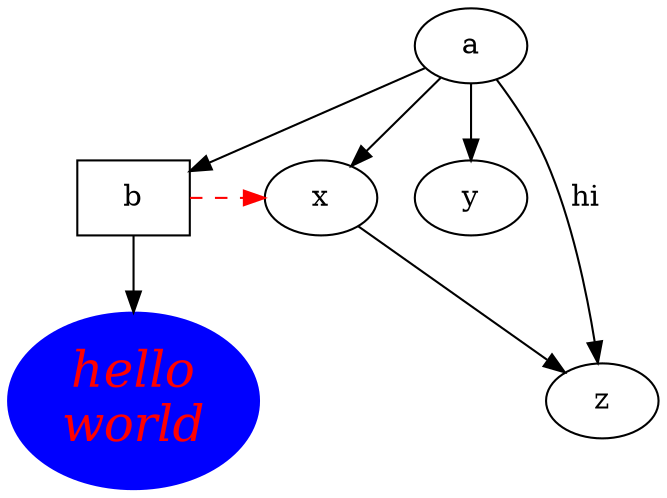 digraph test3 {
       a -> b -> c;
       a -> {x y};
       b [shape=box];
       c [label="hello\nworld",color=blue,fontsize=24,
            fontname="Palatino-Italic",fontcolor=red,style=filled];
       a -> z [label="hi", weight=2];
       x -> z [󠁑label="multi-line\nlabel"];
       edge [style=dashed,color=red];
       b -> x;
       {rank=same; b x}
}

